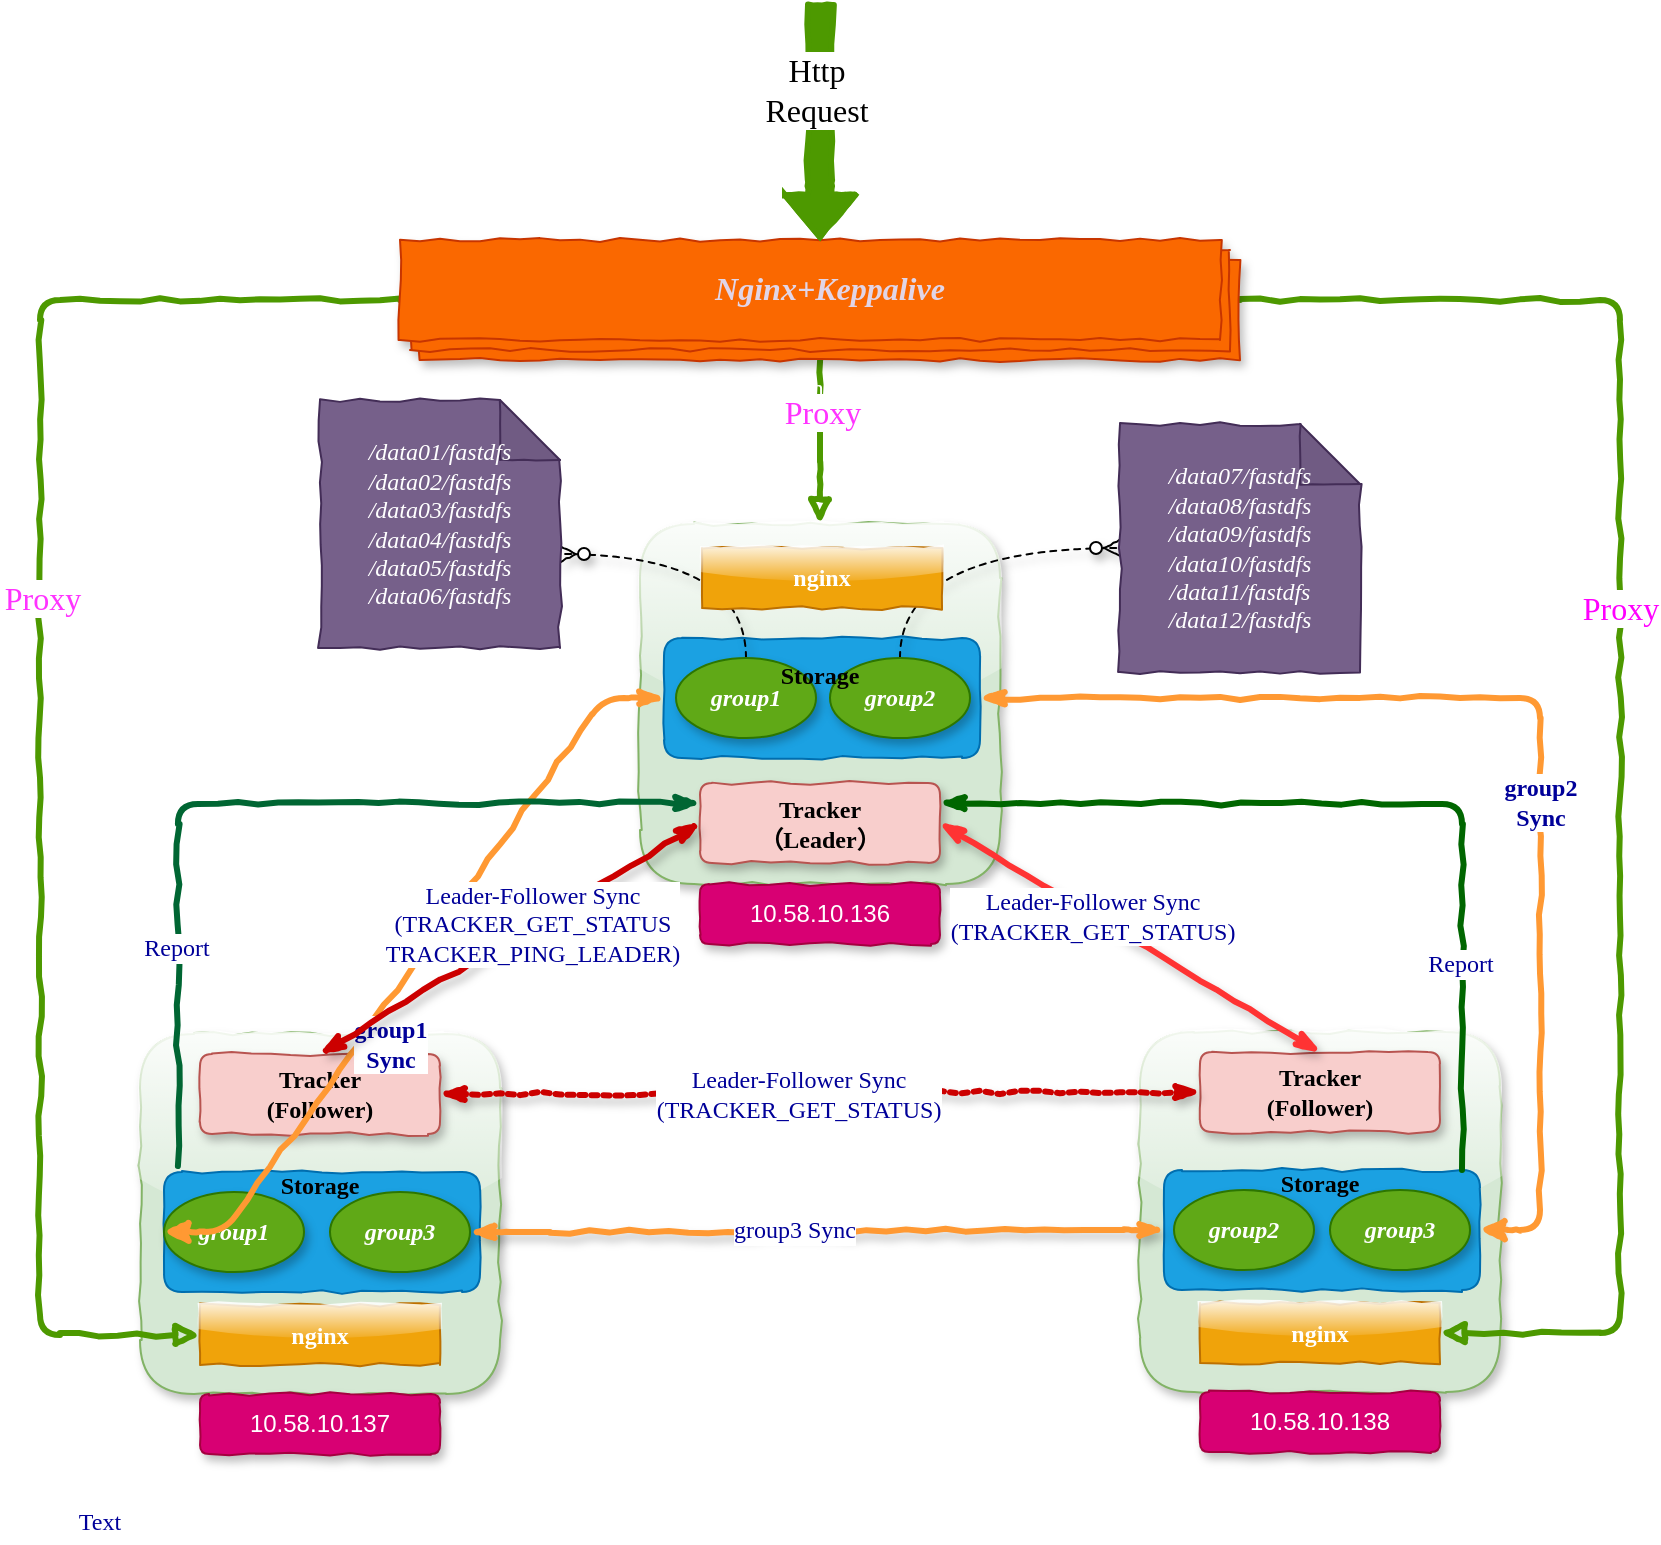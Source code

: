 <mxfile version="10.6.9" type="github"><diagram id="prKgKRym_bHyJHY7n_IB" name="第 1 页"><mxGraphModel dx="1745" dy="2953" grid="1" gridSize="10" guides="1" tooltips="1" connect="1" arrows="1" fold="1" page="1" pageScale="1" pageWidth="827" pageHeight="1169" background="none" math="0" shadow="0"><root><mxCell id="0"/><mxCell id="1" parent="0"/><mxCell id="e_PzDNeOcrezrPEF-8YQ-1" value="" style="whiteSpace=wrap;html=1;aspect=fixed;fillColor=#d5e8d4;strokeColor=#82b366;rounded=1;shadow=1;comic=1;glass=1;" vertex="1" parent="1"><mxGeometry x="310" y="-959" width="180" height="180" as="geometry"/></mxCell><mxCell id="e_PzDNeOcrezrPEF-8YQ-7" value="" style="rounded=1;whiteSpace=wrap;html=1;fillColor=#1ba1e2;strokeColor=#006EAF;fontColor=#ffffff;comic=1;" vertex="1" parent="1"><mxGeometry x="322" y="-902" width="158" height="60" as="geometry"/></mxCell><mxCell id="e_PzDNeOcrezrPEF-8YQ-2" value="10.58.10.136" style="rounded=1;whiteSpace=wrap;html=1;fillColor=#d80073;strokeColor=#A50040;fontColor=#ffffff;shadow=1;comic=1;" vertex="1" parent="1"><mxGeometry x="340" y="-779" width="120" height="30" as="geometry"/></mxCell><mxCell id="e_PzDNeOcrezrPEF-8YQ-3" value="Tracker&lt;br&gt;（Leader）&lt;br&gt;" style="rounded=1;whiteSpace=wrap;html=1;fillColor=#f8cecc;strokeColor=#b85450;shadow=1;comic=1;fontStyle=1;fontFamily=Comic Sans MS;" vertex="1" parent="1"><mxGeometry x="340" y="-829.5" width="120" height="40" as="geometry"/></mxCell><mxCell id="e_PzDNeOcrezrPEF-8YQ-34" style="rounded=0;orthogonalLoop=1;jettySize=auto;html=1;exitX=0.5;exitY=0;exitDx=0;exitDy=0;entryX=0;entryY=0;entryDx=120;entryDy=77;entryPerimeter=0;fontFamily=Comic Sans MS;edgeStyle=orthogonalEdgeStyle;curved=1;dashed=1;endArrow=ERzeroToMany;endFill=1;shadow=1;comic=1;" edge="1" parent="1" source="e_PzDNeOcrezrPEF-8YQ-5" target="e_PzDNeOcrezrPEF-8YQ-30"><mxGeometry relative="1" as="geometry"/></mxCell><mxCell id="e_PzDNeOcrezrPEF-8YQ-5" value="group1" style="ellipse;whiteSpace=wrap;html=1;fillColor=#60a917;strokeColor=#2D7600;fontColor=#ffffff;shadow=1;fontStyle=3;fontFamily=Comic Sans MS;" vertex="1" parent="1"><mxGeometry x="328" y="-892" width="70" height="40" as="geometry"/></mxCell><mxCell id="e_PzDNeOcrezrPEF-8YQ-36" style="rounded=0;orthogonalLoop=1;jettySize=auto;html=1;entryX=0;entryY=0.5;entryDx=0;entryDy=0;entryPerimeter=0;fontFamily=Comic Sans MS;exitX=0.5;exitY=0;exitDx=0;exitDy=0;edgeStyle=orthogonalEdgeStyle;curved=1;dashed=1;startArrow=none;startFill=0;endArrow=ERzeroToMany;endFill=1;comic=1;shadow=1;" edge="1" parent="1" source="e_PzDNeOcrezrPEF-8YQ-6" target="e_PzDNeOcrezrPEF-8YQ-28"><mxGeometry relative="1" as="geometry"/></mxCell><mxCell id="e_PzDNeOcrezrPEF-8YQ-6" value="group2" style="ellipse;whiteSpace=wrap;html=1;fillColor=#60a917;strokeColor=#2D7600;fontColor=#ffffff;shadow=1;fontStyle=3;fontFamily=Comic Sans MS;" vertex="1" parent="1"><mxGeometry x="405" y="-892" width="70" height="40" as="geometry"/></mxCell><mxCell id="e_PzDNeOcrezrPEF-8YQ-8" value="Storage" style="text;html=1;strokeColor=none;fillColor=none;align=center;verticalAlign=middle;whiteSpace=wrap;rounded=0;fontFamily=Comic Sans MS;fontStyle=1" vertex="1" parent="1"><mxGeometry x="380" y="-893" width="40" height="20" as="geometry"/></mxCell><mxCell id="e_PzDNeOcrezrPEF-8YQ-10" value="nginx" style="rounded=0;whiteSpace=wrap;html=1;fillColor=#f0a30a;strokeColor=#BD7000;fontColor=#ffffff;fontFamily=Comic Sans MS;fontStyle=1;comic=1;glass=1;" vertex="1" parent="1"><mxGeometry x="341" y="-947" width="120" height="30" as="geometry"/></mxCell><mxCell id="e_PzDNeOcrezrPEF-8YQ-12" value="" style="whiteSpace=wrap;html=1;aspect=fixed;fillColor=#d5e8d4;strokeColor=#82b366;rounded=1;glass=1;shadow=1;comic=1;" vertex="1" parent="1"><mxGeometry x="60" y="-704" width="180" height="180" as="geometry"/></mxCell><mxCell id="e_PzDNeOcrezrPEF-8YQ-13" value="" style="rounded=1;whiteSpace=wrap;html=1;fillColor=#1ba1e2;strokeColor=#006EAF;fontColor=#ffffff;comic=1;" vertex="1" parent="1"><mxGeometry x="72" y="-635" width="158" height="60" as="geometry"/></mxCell><mxCell id="e_PzDNeOcrezrPEF-8YQ-14" value="10.58.10.137" style="rounded=1;whiteSpace=wrap;html=1;fillColor=#d80073;strokeColor=#A50040;fontColor=#ffffff;comic=1;shadow=1;" vertex="1" parent="1"><mxGeometry x="90" y="-524" width="120" height="30" as="geometry"/></mxCell><mxCell id="e_PzDNeOcrezrPEF-8YQ-15" value="Tracker&lt;br&gt;(Follower)&lt;br&gt;" style="rounded=1;whiteSpace=wrap;html=1;fillColor=#f8cecc;strokeColor=#b85450;shadow=1;comic=1;portConstraintRotation=1;fontStyle=1;fontFamily=Comic Sans MS;" vertex="1" parent="1"><mxGeometry x="90" y="-694" width="120" height="40" as="geometry"/></mxCell><mxCell id="e_PzDNeOcrezrPEF-8YQ-16" value="group1" style="ellipse;whiteSpace=wrap;html=1;fillColor=#60a917;strokeColor=#2D7600;fontColor=#ffffff;shadow=1;fontFamily=Comic Sans MS;fontStyle=3" vertex="1" parent="1"><mxGeometry x="72" y="-625" width="70" height="40" as="geometry"/></mxCell><mxCell id="e_PzDNeOcrezrPEF-8YQ-17" value="group3" style="ellipse;whiteSpace=wrap;html=1;fillColor=#60a917;strokeColor=#2D7600;fontColor=#ffffff;shadow=1;fontFamily=Comic Sans MS;fontStyle=3" vertex="1" parent="1"><mxGeometry x="155" y="-625" width="70" height="40" as="geometry"/></mxCell><mxCell id="e_PzDNeOcrezrPEF-8YQ-18" value="Storage" style="text;html=1;strokeColor=none;fillColor=none;align=center;verticalAlign=middle;whiteSpace=wrap;rounded=0;fontFamily=Comic Sans MS;fontStyle=1" vertex="1" parent="1"><mxGeometry x="130" y="-638" width="40" height="20" as="geometry"/></mxCell><mxCell id="e_PzDNeOcrezrPEF-8YQ-19" value="nginx" style="rounded=0;whiteSpace=wrap;html=1;fillColor=#f0a30a;strokeColor=#BD7000;fontColor=#ffffff;fontFamily=Comic Sans MS;fontStyle=1;comic=1;shadow=0;glass=1;" vertex="1" parent="1"><mxGeometry x="90" y="-568.5" width="120" height="30" as="geometry"/></mxCell><mxCell id="e_PzDNeOcrezrPEF-8YQ-20" value="" style="whiteSpace=wrap;html=1;aspect=fixed;fillColor=#d5e8d4;strokeColor=#82b366;rounded=1;shadow=1;comic=1;glass=1;" vertex="1" parent="1"><mxGeometry x="560" y="-705" width="180" height="180" as="geometry"/></mxCell><mxCell id="e_PzDNeOcrezrPEF-8YQ-21" value="" style="rounded=1;whiteSpace=wrap;html=1;fillColor=#1ba1e2;strokeColor=#006EAF;fontColor=#ffffff;comic=1;" vertex="1" parent="1"><mxGeometry x="572" y="-636" width="158" height="60" as="geometry"/></mxCell><mxCell id="e_PzDNeOcrezrPEF-8YQ-22" value="10.58.10.138" style="rounded=1;whiteSpace=wrap;html=1;fillColor=#d80073;strokeColor=#A50040;fontColor=#ffffff;shadow=1;comic=1;" vertex="1" parent="1"><mxGeometry x="590" y="-525" width="120" height="30" as="geometry"/></mxCell><mxCell id="e_PzDNeOcrezrPEF-8YQ-23" value="Tracker&lt;br&gt;(Follower)&lt;br&gt;" style="rounded=1;whiteSpace=wrap;html=1;fillColor=#f8cecc;strokeColor=#b85450;shadow=1;comic=1;fontStyle=1;fontFamily=Comic Sans MS;" vertex="1" parent="1"><mxGeometry x="590" y="-695" width="120" height="40" as="geometry"/></mxCell><mxCell id="e_PzDNeOcrezrPEF-8YQ-24" value="group2" style="ellipse;whiteSpace=wrap;html=1;fillColor=#60a917;strokeColor=#2D7600;fontColor=#ffffff;shadow=1;fontFamily=Comic Sans MS;fontStyle=3" vertex="1" parent="1"><mxGeometry x="577" y="-626" width="70" height="40" as="geometry"/></mxCell><mxCell id="e_PzDNeOcrezrPEF-8YQ-25" value="group3" style="ellipse;whiteSpace=wrap;html=1;fillColor=#60a917;strokeColor=#2D7600;fontColor=#ffffff;shadow=1;fontFamily=Comic Sans MS;fontStyle=3" vertex="1" parent="1"><mxGeometry x="655" y="-626" width="70" height="40" as="geometry"/></mxCell><mxCell id="e_PzDNeOcrezrPEF-8YQ-26" value="Storage" style="text;html=1;strokeColor=none;fillColor=none;align=center;verticalAlign=middle;whiteSpace=wrap;rounded=0;fontFamily=Comic Sans MS;fontStyle=1" vertex="1" parent="1"><mxGeometry x="630" y="-639" width="40" height="20" as="geometry"/></mxCell><mxCell id="e_PzDNeOcrezrPEF-8YQ-27" value="nginx" style="rounded=0;whiteSpace=wrap;html=1;fillColor=#f0a30a;strokeColor=#BD7000;fontColor=#ffffff;fontFamily=Comic Sans MS;fontStyle=1;comic=1;glass=1;" vertex="1" parent="1"><mxGeometry x="590" y="-569.5" width="120" height="30" as="geometry"/></mxCell><mxCell id="e_PzDNeOcrezrPEF-8YQ-28" value="/data07/fastdfs&lt;br&gt;/data08/fastdfs&lt;br&gt;/data09/fastdfs&lt;br&gt;/data10/fastdfs&lt;br&gt;/data11/fastdfs&lt;br&gt;/data12/fastdfs&lt;br&gt;" style="shape=note;whiteSpace=wrap;html=1;backgroundOutline=1;darkOpacity=0.05;fillColor=#76608a;strokeColor=#432D57;fontColor=#ffffff;fontFamily=Comic Sans MS;fontStyle=2;align=center;comic=1;" vertex="1" parent="1"><mxGeometry x="550" y="-1009" width="120" height="124" as="geometry"/></mxCell><mxCell id="e_PzDNeOcrezrPEF-8YQ-30" value="/data01/fastdfs&lt;br&gt;/data02/fastdfs&lt;br&gt;/data03/fastdfs&lt;br&gt;/data04/fastdfs&lt;br&gt;/data05/fastdfs&lt;br&gt;/data06/fastdfs&lt;br&gt;" style="shape=note;whiteSpace=wrap;html=1;backgroundOutline=1;darkOpacity=0.05;fillColor=#76608a;strokeColor=#432D57;fontColor=#ffffff;fontFamily=Comic Sans MS;fontStyle=2;align=center;comic=1;" vertex="1" parent="1"><mxGeometry x="150" y="-1021" width="120" height="124" as="geometry"/></mxCell><mxCell id="e_PzDNeOcrezrPEF-8YQ-37" style="rounded=1;orthogonalLoop=1;jettySize=auto;html=1;entryX=0;entryY=0.5;entryDx=0;entryDy=0;fontFamily=Comic Sans MS;fontColor=#000099;strokeWidth=3;strokeColor=#FF9933;comic=1;startArrow=classicThin;startFill=1;edgeStyle=entityRelationEdgeStyle;" edge="1" parent="1" source="e_PzDNeOcrezrPEF-8YQ-7" target="e_PzDNeOcrezrPEF-8YQ-16"><mxGeometry relative="1" as="geometry"/></mxCell><mxCell id="e_PzDNeOcrezrPEF-8YQ-41" value="&lt;b&gt;group1&lt;br&gt;Sync&lt;/b&gt;" style="text;html=1;resizable=0;points=[];align=center;verticalAlign=middle;labelBackgroundColor=#ffffff;fontFamily=Comic Sans MS;fontColor=#000099;" vertex="1" connectable="0" parent="e_PzDNeOcrezrPEF-8YQ-37"><mxGeometry x="-0.078" relative="1" as="geometry"><mxPoint x="-21" y="51.5" as="offset"/></mxGeometry></mxCell><mxCell id="e_PzDNeOcrezrPEF-8YQ-38" style="edgeStyle=elbowEdgeStyle;rounded=1;orthogonalLoop=1;jettySize=auto;html=1;entryX=1;entryY=0.5;entryDx=0;entryDy=0;fontFamily=Comic Sans MS;exitX=1;exitY=0.5;exitDx=0;exitDy=0;strokeWidth=3;strokeColor=#FF9933;comic=1;startArrow=classicThin;startFill=1;" edge="1" parent="1" source="e_PzDNeOcrezrPEF-8YQ-7" target="e_PzDNeOcrezrPEF-8YQ-21"><mxGeometry relative="1" as="geometry"><Array as="points"><mxPoint x="760" y="-725"/></Array></mxGeometry></mxCell><mxCell id="e_PzDNeOcrezrPEF-8YQ-39" value="&lt;b&gt;group2&lt;br&gt;Sync&lt;/b&gt;" style="text;html=1;resizable=0;points=[];align=center;verticalAlign=middle;labelBackgroundColor=#ffffff;fontFamily=Comic Sans MS;fontColor=#000099;" vertex="1" connectable="0" parent="e_PzDNeOcrezrPEF-8YQ-38"><mxGeometry x="-0.104" relative="1" as="geometry"><mxPoint x="22" y="51.5" as="offset"/></mxGeometry></mxCell><mxCell id="e_PzDNeOcrezrPEF-8YQ-43" style="edgeStyle=entityRelationEdgeStyle;rounded=1;comic=1;orthogonalLoop=1;jettySize=auto;html=1;shadow=1;startArrow=classicThin;startFill=1;endArrow=classicThin;endFill=1;strokeColor=#FF9933;strokeWidth=3;fontFamily=Comic Sans MS;fontColor=#000099;" edge="1" parent="1" source="e_PzDNeOcrezrPEF-8YQ-17" target="e_PzDNeOcrezrPEF-8YQ-21"><mxGeometry relative="1" as="geometry"/></mxCell><mxCell id="e_PzDNeOcrezrPEF-8YQ-46" value="group3 Sync" style="text;html=1;resizable=0;points=[];align=center;verticalAlign=middle;labelBackgroundColor=#ffffff;fontFamily=Comic Sans MS;fontColor=#000099;" vertex="1" connectable="0" parent="e_PzDNeOcrezrPEF-8YQ-43"><mxGeometry x="-0.066" y="1" relative="1" as="geometry"><mxPoint as="offset"/></mxGeometry></mxCell><mxCell id="e_PzDNeOcrezrPEF-8YQ-47" style="rounded=1;comic=1;orthogonalLoop=1;jettySize=auto;html=1;exitX=0;exitY=0.5;exitDx=0;exitDy=0;entryX=0.5;entryY=0;entryDx=0;entryDy=0;shadow=1;startArrow=classicThin;startFill=1;endArrow=classicThin;endFill=1;strokeColor=#CC0000;strokeWidth=3;fontFamily=Comic Sans MS;fontColor=#000099;" edge="1" parent="1" source="e_PzDNeOcrezrPEF-8YQ-3" target="e_PzDNeOcrezrPEF-8YQ-15"><mxGeometry relative="1" as="geometry"/></mxCell><mxCell id="e_PzDNeOcrezrPEF-8YQ-51" value="Leader-Follower Sync&lt;br&gt;(&lt;span&gt;TRACKER_GET_STATUS&lt;br&gt;&lt;/span&gt;&lt;span&gt;TRACKER_PING_LEADER&lt;/span&gt;)&lt;br&gt;" style="text;html=1;resizable=0;points=[];align=center;verticalAlign=middle;labelBackgroundColor=#ffffff;fontFamily=Comic Sans MS;fontColor=#000099;" vertex="1" connectable="0" parent="e_PzDNeOcrezrPEF-8YQ-47"><mxGeometry x="-0.112" y="-1" relative="1" as="geometry"><mxPoint as="offset"/></mxGeometry></mxCell><mxCell id="e_PzDNeOcrezrPEF-8YQ-48" style="rounded=1;comic=1;orthogonalLoop=1;jettySize=auto;html=1;exitX=1;exitY=0.5;exitDx=0;exitDy=0;entryX=0.5;entryY=0;entryDx=0;entryDy=0;shadow=1;startArrow=classicThin;startFill=1;endArrow=classicThin;endFill=1;strokeColor=#FF3333;strokeWidth=3;fontFamily=Comic Sans MS;fontColor=#000099;" edge="1" parent="1" source="e_PzDNeOcrezrPEF-8YQ-3" target="e_PzDNeOcrezrPEF-8YQ-23"><mxGeometry relative="1" as="geometry"><mxPoint x="450" y="-800" as="sourcePoint"/><mxPoint x="260" y="-685" as="targetPoint"/></mxGeometry></mxCell><mxCell id="e_PzDNeOcrezrPEF-8YQ-52" value="Leader-Follower Sync&lt;br&gt;(&lt;span&gt;TRACKER_GET_STATUS&lt;/span&gt;)&lt;br&gt;" style="text;html=1;resizable=0;points=[];align=center;verticalAlign=middle;labelBackgroundColor=#ffffff;fontFamily=Comic Sans MS;fontColor=#000099;" vertex="1" connectable="0" parent="e_PzDNeOcrezrPEF-8YQ-48"><mxGeometry x="-0.198" relative="1" as="geometry"><mxPoint as="offset"/></mxGeometry></mxCell><mxCell id="e_PzDNeOcrezrPEF-8YQ-49" style="rounded=1;comic=1;orthogonalLoop=1;jettySize=auto;html=1;exitX=1;exitY=0.5;exitDx=0;exitDy=0;entryX=0;entryY=0.5;entryDx=0;entryDy=0;shadow=1;startArrow=classicThin;startFill=1;endArrow=classicThin;endFill=1;strokeColor=#CC0000;strokeWidth=3;fontFamily=Comic Sans MS;fontColor=#000099;dashed=1;dashPattern=1 1;" edge="1" parent="1" source="e_PzDNeOcrezrPEF-8YQ-15" target="e_PzDNeOcrezrPEF-8YQ-23"><mxGeometry relative="1" as="geometry"><mxPoint x="360" y="-789" as="sourcePoint"/><mxPoint x="170" y="-674" as="targetPoint"/></mxGeometry></mxCell><mxCell id="e_PzDNeOcrezrPEF-8YQ-53" value="Leader-Follower Sync&lt;br&gt;(&lt;span&gt;TRACKER_GET_STATUS&lt;/span&gt;)&lt;br&gt;" style="text;html=1;resizable=0;points=[];align=center;verticalAlign=middle;labelBackgroundColor=#ffffff;fontFamily=Comic Sans MS;fontColor=#000099;" vertex="1" connectable="0" parent="e_PzDNeOcrezrPEF-8YQ-49"><mxGeometry x="-0.058" relative="1" as="geometry"><mxPoint as="offset"/></mxGeometry></mxCell><mxCell id="e_PzDNeOcrezrPEF-8YQ-54" style="edgeStyle=elbowEdgeStyle;rounded=1;comic=1;orthogonalLoop=1;jettySize=auto;html=1;exitX=0;exitY=0.25;exitDx=0;exitDy=0;shadow=0;startArrow=classicThin;startFill=1;endArrow=none;endFill=0;strokeColor=#006633;strokeWidth=3;fontFamily=Comic Sans MS;fontColor=#000099;elbow=vertical;entryX=0.044;entryY=-0.05;entryDx=0;entryDy=0;entryPerimeter=0;" edge="1" parent="1" source="e_PzDNeOcrezrPEF-8YQ-3" target="e_PzDNeOcrezrPEF-8YQ-13"><mxGeometry relative="1" as="geometry"><mxPoint x="80" y="-640" as="targetPoint"/><Array as="points"><mxPoint x="200" y="-819"/><mxPoint x="60" y="-780"/><mxPoint x="170" y="-819"/><mxPoint x="290" y="-819"/><mxPoint x="180" y="-809"/></Array></mxGeometry></mxCell><mxCell id="e_PzDNeOcrezrPEF-8YQ-58" value="Report" style="text;html=1;resizable=0;points=[];align=center;verticalAlign=middle;labelBackgroundColor=#ffffff;fontFamily=Comic Sans MS;fontColor=#000099;" vertex="1" connectable="0" parent="e_PzDNeOcrezrPEF-8YQ-54"><mxGeometry x="0.181" y="72" relative="1" as="geometry"><mxPoint x="-73" y="72" as="offset"/></mxGeometry></mxCell><mxCell id="e_PzDNeOcrezrPEF-8YQ-55" style="edgeStyle=elbowEdgeStyle;rounded=1;comic=1;orthogonalLoop=1;jettySize=auto;elbow=vertical;html=1;exitX=1;exitY=0.25;exitDx=0;exitDy=0;entryX=0.943;entryY=0;entryDx=0;entryDy=0;shadow=0;startArrow=classicThin;startFill=1;endArrow=none;endFill=0;strokeColor=#006600;strokeWidth=3;fontFamily=Comic Sans MS;fontColor=#000099;entryPerimeter=0;" edge="1" parent="1" source="e_PzDNeOcrezrPEF-8YQ-3" target="e_PzDNeOcrezrPEF-8YQ-21"><mxGeometry relative="1" as="geometry"><Array as="points"><mxPoint x="630" y="-819"/></Array></mxGeometry></mxCell><mxCell id="e_PzDNeOcrezrPEF-8YQ-56" value="Report" style="text;html=1;resizable=0;points=[];align=center;verticalAlign=middle;labelBackgroundColor=#ffffff;fontFamily=Comic Sans MS;fontColor=#000099;" vertex="1" connectable="0" parent="e_PzDNeOcrezrPEF-8YQ-55"><mxGeometry x="0.171" y="-80" relative="1" as="geometry"><mxPoint as="offset"/></mxGeometry></mxCell><mxCell id="e_PzDNeOcrezrPEF-8YQ-62" style="edgeStyle=elbowEdgeStyle;rounded=1;comic=1;orthogonalLoop=1;jettySize=auto;elbow=horizontal;html=1;shadow=0;startArrow=none;startFill=0;endArrow=block;endFill=0;strokeColor=#4D9900;strokeWidth=3;fontFamily=Comic Sans MS;fontSize=16;fontColor=#E1D5E7;" edge="1" parent="1" source="e_PzDNeOcrezrPEF-8YQ-59" target="e_PzDNeOcrezrPEF-8YQ-1"><mxGeometry relative="1" as="geometry"/></mxCell><mxCell id="e_PzDNeOcrezrPEF-8YQ-67" value="Proxy" style="text;html=1;resizable=0;points=[];align=center;verticalAlign=middle;labelBackgroundColor=#ffffff;fontSize=16;fontFamily=Comic Sans MS;fontColor=#FF33FF;" vertex="1" connectable="0" parent="e_PzDNeOcrezrPEF-8YQ-62"><mxGeometry y="15" relative="1" as="geometry"><mxPoint x="-14" y="-15" as="offset"/></mxGeometry></mxCell><mxCell id="e_PzDNeOcrezrPEF-8YQ-63" style="edgeStyle=elbowEdgeStyle;rounded=1;comic=1;orthogonalLoop=1;jettySize=auto;elbow=vertical;html=1;entryX=0;entryY=0.5;entryDx=0;entryDy=0;shadow=0;startArrow=none;startFill=0;endArrow=block;endFill=0;strokeColor=#4D9900;strokeWidth=3;fontFamily=Comic Sans MS;fontSize=16;fontColor=#E1D5E7;" edge="1" parent="1" source="e_PzDNeOcrezrPEF-8YQ-59" target="e_PzDNeOcrezrPEF-8YQ-19"><mxGeometry relative="1" as="geometry"><Array as="points"><mxPoint x="10" y="-800"/></Array></mxGeometry></mxCell><mxCell id="e_PzDNeOcrezrPEF-8YQ-66" value="Proxy" style="text;html=1;resizable=0;points=[];align=center;verticalAlign=middle;labelBackgroundColor=#ffffff;fontSize=16;fontFamily=Comic Sans MS;fontColor=#FF33FF;" vertex="1" connectable="0" parent="e_PzDNeOcrezrPEF-8YQ-63"><mxGeometry x="-0.154" y="1" relative="1" as="geometry"><mxPoint as="offset"/></mxGeometry></mxCell><mxCell id="e_PzDNeOcrezrPEF-8YQ-64" style="edgeStyle=orthogonalEdgeStyle;rounded=1;comic=1;orthogonalLoop=1;jettySize=auto;html=1;entryX=1;entryY=0.5;entryDx=0;entryDy=0;shadow=0;startArrow=none;startFill=0;endArrow=block;endFill=0;strokeColor=#4D9900;strokeWidth=3;fontFamily=Comic Sans MS;fontSize=16;fontColor=#E1D5E7;" edge="1" parent="1" source="e_PzDNeOcrezrPEF-8YQ-59" target="e_PzDNeOcrezrPEF-8YQ-27"><mxGeometry relative="1" as="geometry"><Array as="points"><mxPoint x="800" y="-1071"/><mxPoint x="800" y="-554"/></Array></mxGeometry></mxCell><mxCell id="e_PzDNeOcrezrPEF-8YQ-65" value="&lt;font color=&quot;#ff00ff&quot;&gt;Proxy&lt;/font&gt;" style="text;html=1;resizable=0;points=[];align=center;verticalAlign=middle;labelBackgroundColor=#ffffff;fontSize=16;fontFamily=Comic Sans MS;fontColor=#E1D5E7;" vertex="1" connectable="0" parent="e_PzDNeOcrezrPEF-8YQ-64"><mxGeometry x="-0.057" y="-2" relative="1" as="geometry"><mxPoint x="2" y="-32" as="offset"/></mxGeometry></mxCell><mxCell id="e_PzDNeOcrezrPEF-8YQ-59" value="nngi" style="verticalLabelPosition=bottom;verticalAlign=top;html=1;shape=mxgraph.basic.layered_rect;dx=10;outlineConnect=0;rounded=1;shadow=1;glass=1;comic=1;fontFamily=Comic Sans MS;fontColor=#ffffff;align=center;fillColor=#fa6800;strokeColor=#C73500;" vertex="1" parent="1"><mxGeometry x="190" y="-1101" width="420" height="60" as="geometry"/></mxCell><mxCell id="e_PzDNeOcrezrPEF-8YQ-60" value="Text" style="text;html=1;strokeColor=none;fillColor=none;align=center;verticalAlign=middle;whiteSpace=wrap;rounded=0;shadow=0;glass=1;comic=1;fontFamily=Comic Sans MS;fontColor=#000099;" vertex="1" parent="1"><mxGeometry x="20" y="-470" width="40" height="20" as="geometry"/></mxCell><mxCell id="e_PzDNeOcrezrPEF-8YQ-61" value="Nginx+Keppalive" style="text;html=1;strokeColor=none;fillColor=none;align=center;verticalAlign=middle;whiteSpace=wrap;rounded=0;shadow=0;glass=1;comic=1;fontFamily=Comic Sans MS;fontColor=#E1D5E7;fontStyle=3;fontSize=16;" vertex="1" parent="1"><mxGeometry x="346" y="-1087" width="118" height="20" as="geometry"/></mxCell><mxCell id="e_PzDNeOcrezrPEF-8YQ-68" value="" style="shape=flexArrow;endArrow=classic;html=1;shadow=0;strokeColor=#4D9900;strokeWidth=3;fontFamily=Comic Sans MS;fontSize=16;fontColor=#FF33FF;comic=1;fillColor=#4D9900;" edge="1" parent="1"><mxGeometry width="50" height="50" relative="1" as="geometry"><mxPoint x="400" y="-1220" as="sourcePoint"/><mxPoint x="400" y="-1101" as="targetPoint"/><Array as="points"><mxPoint x="400" y="-1131"/></Array></mxGeometry></mxCell><mxCell id="e_PzDNeOcrezrPEF-8YQ-71" value="&lt;font color=&quot;#000000&quot;&gt;Http&lt;br&gt;Request&lt;/font&gt;" style="text;html=1;resizable=0;points=[];align=center;verticalAlign=middle;labelBackgroundColor=#ffffff;fontSize=16;fontFamily=Comic Sans MS;fontColor=#FF33FF;" vertex="1" connectable="0" parent="e_PzDNeOcrezrPEF-8YQ-68"><mxGeometry x="0.25" y="-31" relative="1" as="geometry"><mxPoint x="29" y="-31" as="offset"/></mxGeometry></mxCell></root></mxGraphModel></diagram></mxfile>
